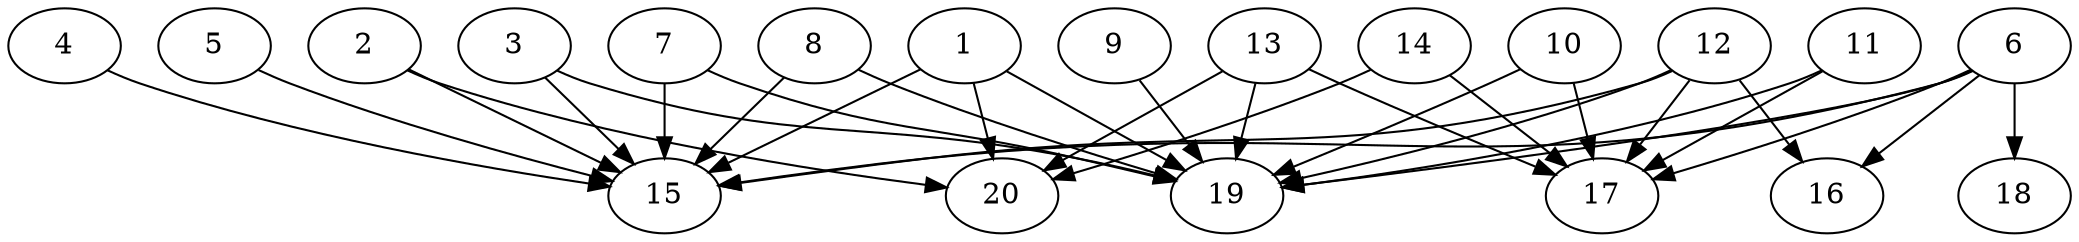 // DAG automatically generated by daggen at Thu Oct  3 13:58:43 2019
// ./daggen --dot -n 20 --ccr 0.5 --fat 0.9 --regular 0.9 --density 0.7 --mindata 5242880 --maxdata 52428800 
digraph G {
  1 [size="68423680", alpha="0.12", expect_size="34211840"] 
  1 -> 15 [size ="34211840"]
  1 -> 19 [size ="34211840"]
  1 -> 20 [size ="34211840"]
  2 [size="62015488", alpha="0.18", expect_size="31007744"] 
  2 -> 15 [size ="31007744"]
  2 -> 20 [size ="31007744"]
  3 [size="10958848", alpha="0.04", expect_size="5479424"] 
  3 -> 15 [size ="5479424"]
  3 -> 19 [size ="5479424"]
  4 [size="86597632", alpha="0.10", expect_size="43298816"] 
  4 -> 15 [size ="43298816"]
  5 [size="15695872", alpha="0.16", expect_size="7847936"] 
  5 -> 15 [size ="7847936"]
  6 [size="46985216", alpha="0.04", expect_size="23492608"] 
  6 -> 15 [size ="23492608"]
  6 -> 16 [size ="23492608"]
  6 -> 17 [size ="23492608"]
  6 -> 18 [size ="23492608"]
  6 -> 19 [size ="23492608"]
  7 [size="21282816", alpha="0.01", expect_size="10641408"] 
  7 -> 15 [size ="10641408"]
  7 -> 19 [size ="10641408"]
  8 [size="72361984", alpha="0.14", expect_size="36180992"] 
  8 -> 15 [size ="36180992"]
  8 -> 19 [size ="36180992"]
  9 [size="59981824", alpha="0.13", expect_size="29990912"] 
  9 -> 19 [size ="29990912"]
  10 [size="81801216", alpha="0.04", expect_size="40900608"] 
  10 -> 17 [size ="40900608"]
  10 -> 19 [size ="40900608"]
  11 [size="60991488", alpha="0.01", expect_size="30495744"] 
  11 -> 17 [size ="30495744"]
  11 -> 19 [size ="30495744"]
  12 [size="25352192", alpha="0.10", expect_size="12676096"] 
  12 -> 15 [size ="12676096"]
  12 -> 16 [size ="12676096"]
  12 -> 17 [size ="12676096"]
  12 -> 19 [size ="12676096"]
  13 [size="14080000", alpha="0.20", expect_size="7040000"] 
  13 -> 17 [size ="7040000"]
  13 -> 19 [size ="7040000"]
  13 -> 20 [size ="7040000"]
  14 [size="31438848", alpha="0.19", expect_size="15719424"] 
  14 -> 17 [size ="15719424"]
  14 -> 20 [size ="15719424"]
  15 [size="79730688", alpha="0.09", expect_size="39865344"] 
  16 [size="59432960", alpha="0.18", expect_size="29716480"] 
  17 [size="76941312", alpha="0.01", expect_size="38470656"] 
  18 [size="79321088", alpha="0.13", expect_size="39660544"] 
  19 [size="49616896", alpha="0.16", expect_size="24808448"] 
  20 [size="15693824", alpha="0.13", expect_size="7846912"] 
}
